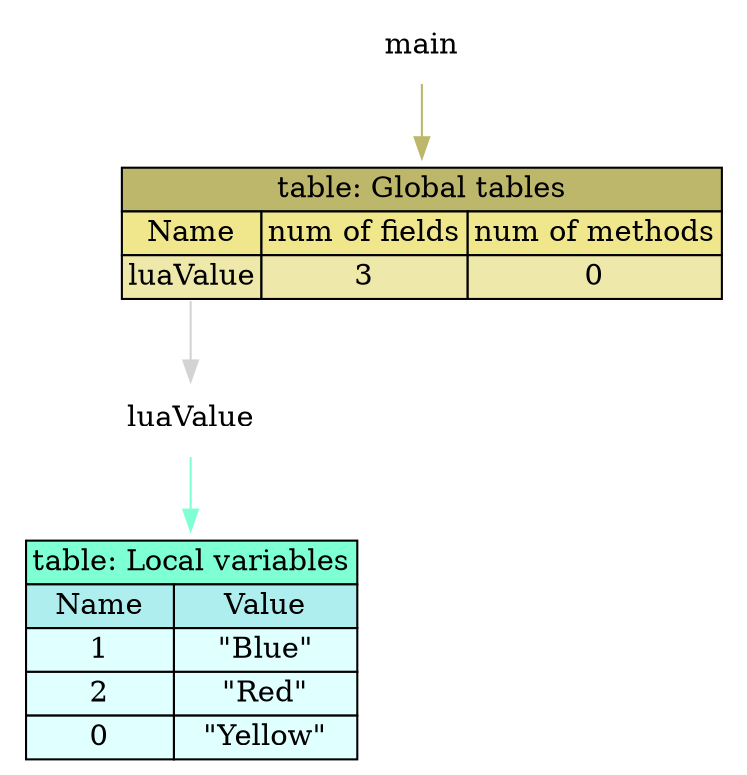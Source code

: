 digraph G {
	"main"->"main global tables"[ color="#BDB76B" ];
	"main global tables":luaValue->"main luaValue"[ color=lightgrey ];
	"main luaValue"->"main luaValue local variables"[ color="#7FFFD4" ];
	"main global tables" [ color=white, label=<<TABLE BORDER="0" CELLBORDER="1" CELLSPACING="0" color="black">
  <TR><TD PORT="0" COLSPAN="3" BGCOLOR="#BDB76B">table: Global tables</TD></TR>
	<TR><TD BGCOLOR="#F0E68C" PORT="Name">Name</TD>\n<TD BGCOLOR="#F0E68C" PORT="num of fields">num of fields</TD>\n<TD BGCOLOR="#F0E68C" PORT="num of methods">num of methods</TD>\n</TR><TR><TD BGCOLOR="#EEE8AA" PORT="luaValue">luaValue</TD>\n<TD BGCOLOR="#EEE8AA" PORT="3">3</TD>\n<TD BGCOLOR="#EEE8AA" PORT="0">0</TD>\n</TR>\n</TABLE>>, shape="plaintext", style="rounded,filled" ];
	"main luaValue local variables" [ color=white, label=<<TABLE BORDER="0" CELLBORDER="1" CELLSPACING="0" color="black">
  <TR><TD PORT="0" COLSPAN="2" BGCOLOR="#7FFFD4">table: Local variables</TD></TR>
	<TR><TD BGCOLOR="#AFEEEE" PORT="Name">Name</TD>\n<TD BGCOLOR="#AFEEEE" PORT="Value">Value</TD>\n</TR><TR><TD BGCOLOR="#E0FFFF" PORT="">1</TD>\n<TD BGCOLOR="#E0FFFF" PORT="">"Blue"</TD>\n</TR><TR><TD BGCOLOR="#E0FFFF" PORT="">2</TD>\n<TD BGCOLOR="#E0FFFF" PORT="">"Red"</TD>\n</TR><TR><TD BGCOLOR="#E0FFFF" PORT="">0</TD>\n<TD BGCOLOR="#E0FFFF" PORT="">"Yellow"</TD>\n</TR>\n</TABLE>>, shape="plaintext", style="rounded,filled" ];
	"main luaValue" [ color=white, label=luaValue, shape="plaintext", style="rounded,filled" ];
	"main" [ color=white, label=main, shape="plaintext", style="rounded,filled" ];

}

